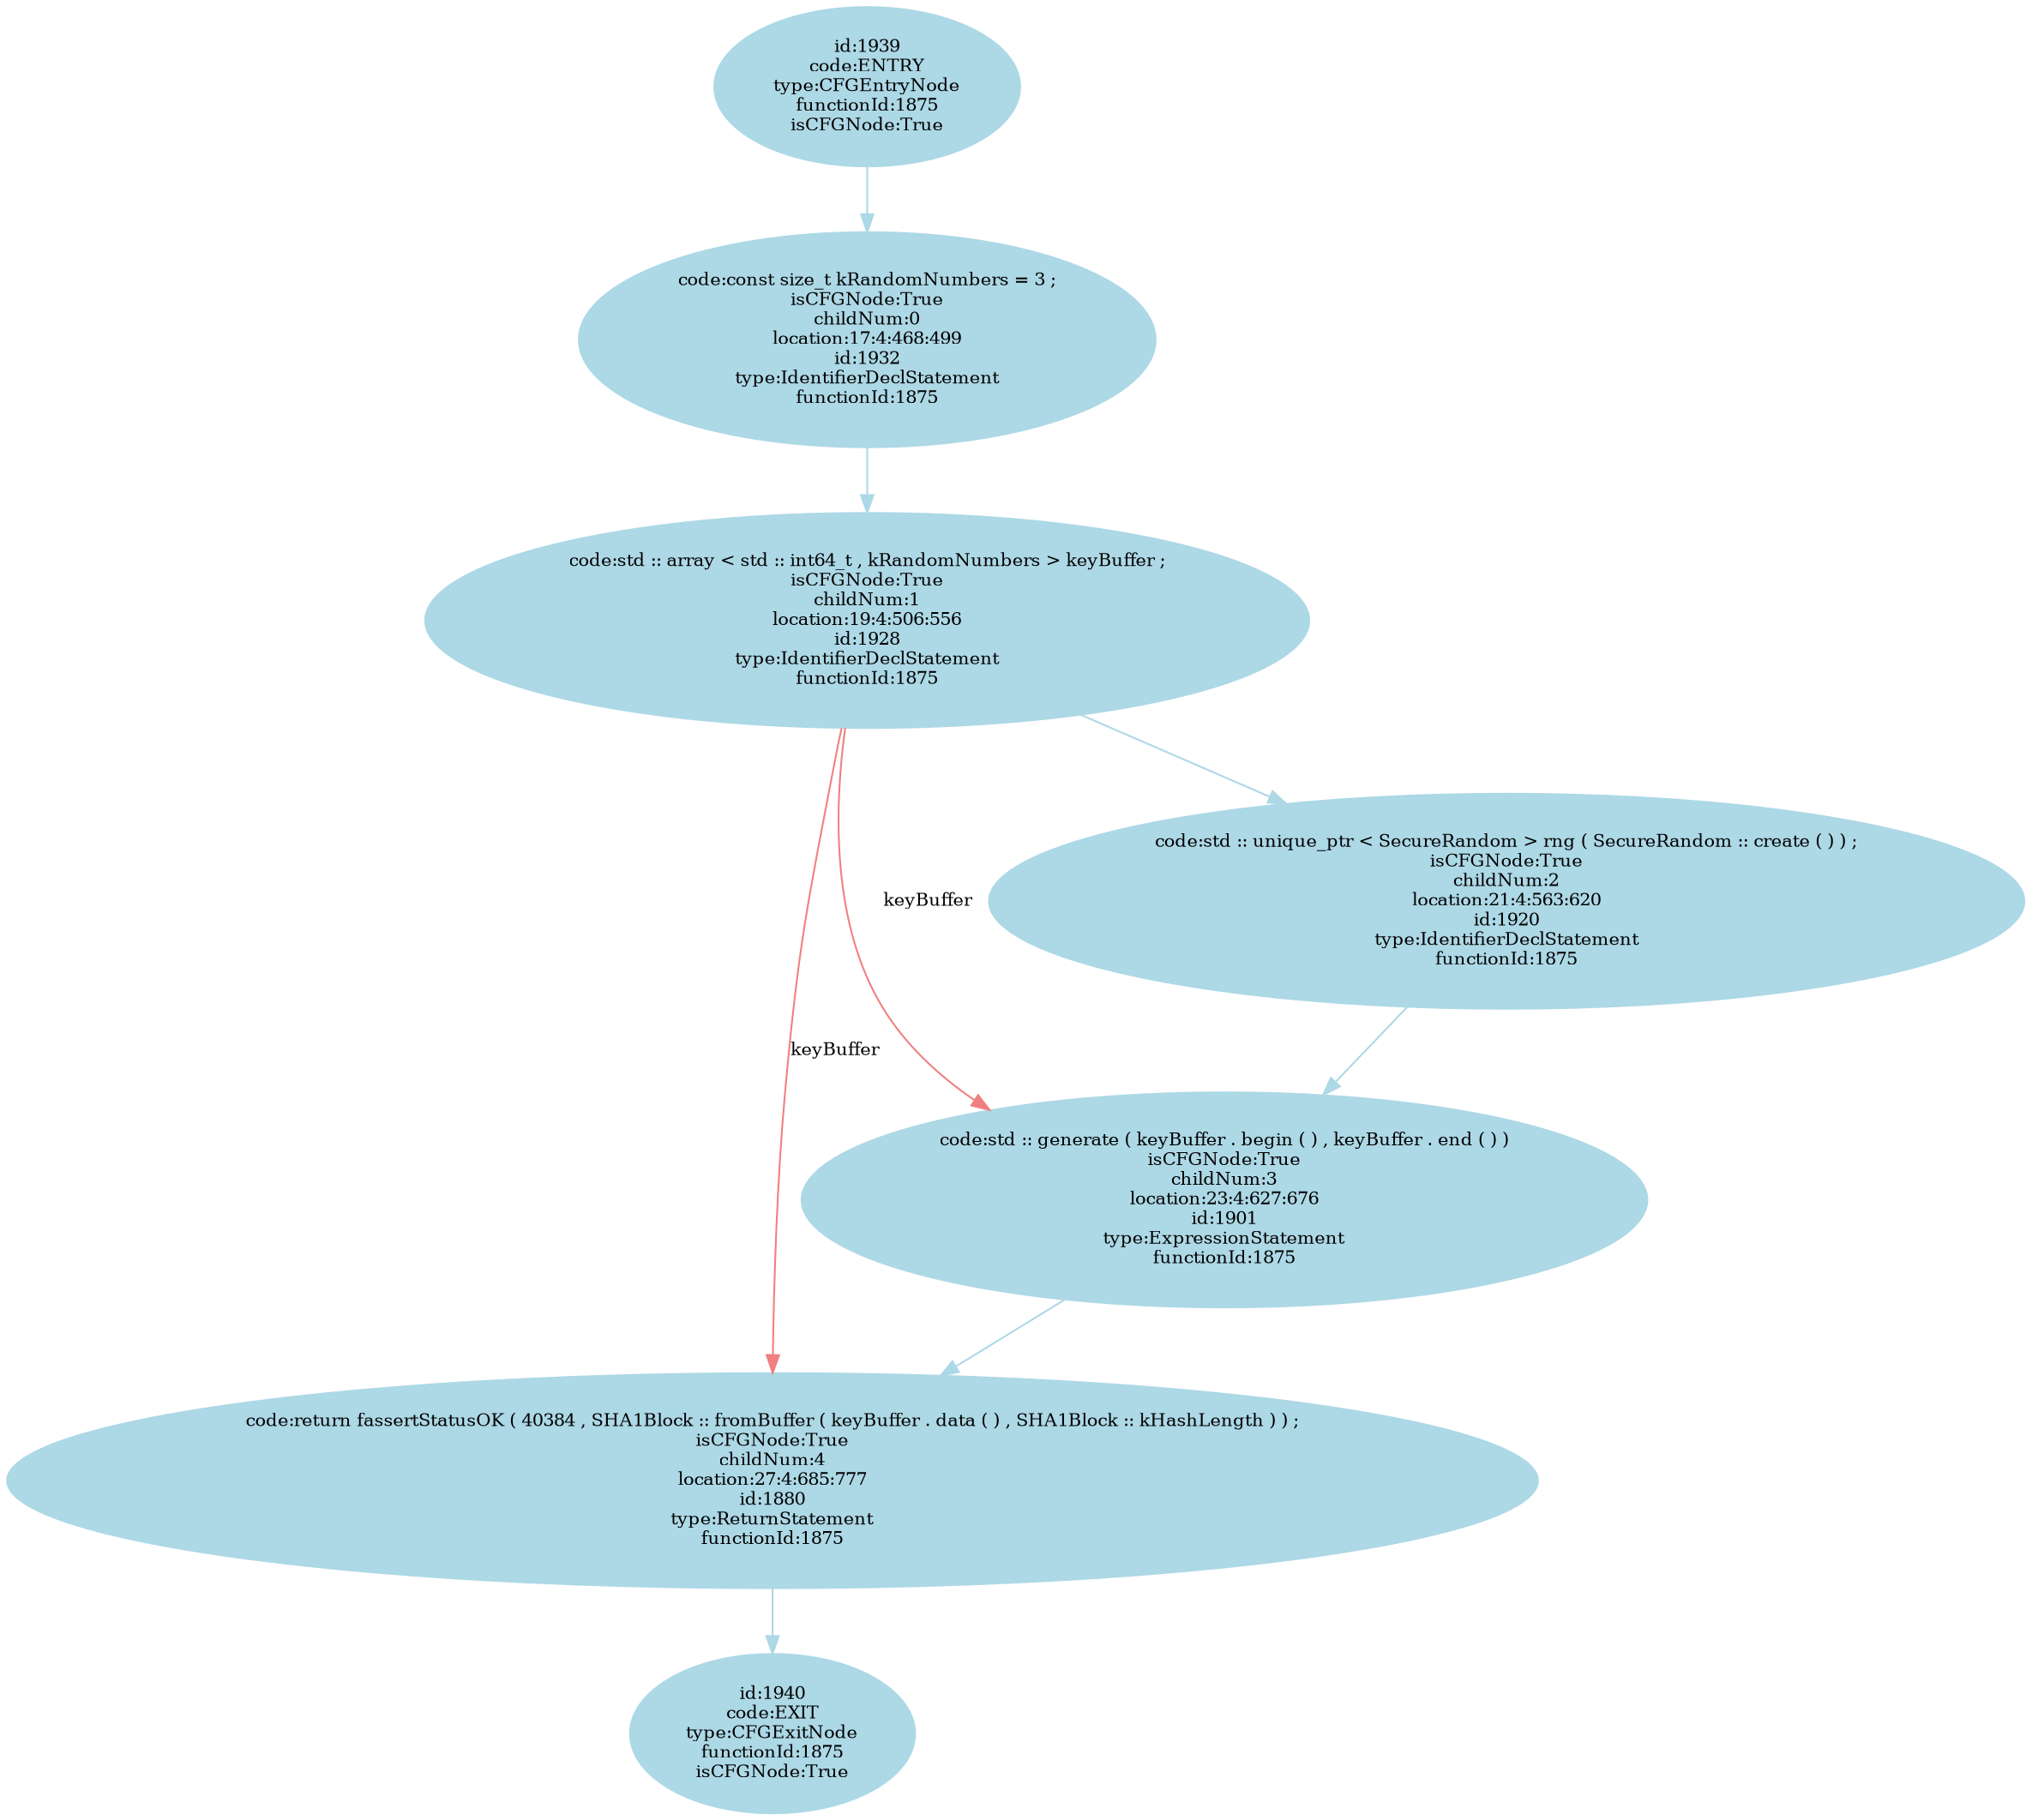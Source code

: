//1875
digraph {
	node [label="\N"];
	1880	 [color=lightblue,
		fontsize=10,
		label="code:return fassertStatusOK ( 40384 , SHA1Block :: fromBuffer ( keyBuffer . data ( ) , SHA1Block :: kHashLength ) ) ;\nisCFGNode:\
True\nchildNum:4\nlocation:27:4:685:777\nid:1880\ntype:ReturnStatement\nfunctionId:1875",
		style=filled];
	1940	 [color=lightblue,
		fontsize=10,
		label="id:1940\ncode:EXIT\ntype:CFGExitNode\nfunctionId:1875\nisCFGNode:True",
		style=filled];
	1880 -> 1940	 [color=lightblue,
		fontsize=10];
	1901	 [color=lightblue,
		fontsize=10,
		label="code:std :: generate ( keyBuffer . begin ( ) , keyBuffer . end ( ) )\nisCFGNode:True\nchildNum:3\nlocation:23:4:627:676\nid:1901\ntype:\
ExpressionStatement\nfunctionId:1875",
		style=filled];
	1901 -> 1880	 [color=lightblue,
		fontsize=10];
	1920	 [color=lightblue,
		fontsize=10,
		label="code:std :: unique_ptr < SecureRandom > rng ( SecureRandom :: create ( ) ) ;\nisCFGNode:True\nchildNum:2\nlocation:21:4:563:620\nid:\
1920\ntype:IdentifierDeclStatement\nfunctionId:1875",
		style=filled];
	1920 -> 1901	 [color=lightblue,
		fontsize=10];
	1928	 [color=lightblue,
		fontsize=10,
		label="code:std :: array < std :: int64_t , kRandomNumbers > keyBuffer ;\nisCFGNode:True\nchildNum:1\nlocation:19:4:506:556\nid:1928\ntype:\
IdentifierDeclStatement\nfunctionId:1875",
		style=filled];
	1928 -> 1880	 [color=lightcoral,
		fontsize=10,
		label=keyBuffer];
	1928 -> 1901	 [color=lightcoral,
		fontsize=10,
		label=keyBuffer];
	1928 -> 1920	 [color=lightblue,
		fontsize=10];
	1932	 [color=lightblue,
		fontsize=10,
		label="code:const size_t kRandomNumbers = 3 ;\nisCFGNode:True\nchildNum:0\nlocation:17:4:468:499\nid:1932\ntype:IdentifierDeclStatement\nfunctionId:\
1875",
		style=filled];
	1932 -> 1928	 [color=lightblue,
		fontsize=10];
	1939	 [color=lightblue,
		fontsize=10,
		label="id:1939\ncode:ENTRY\ntype:CFGEntryNode\nfunctionId:1875\nisCFGNode:True",
		style=filled];
	1939 -> 1932	 [color=lightblue,
		fontsize=10];
}

//###
